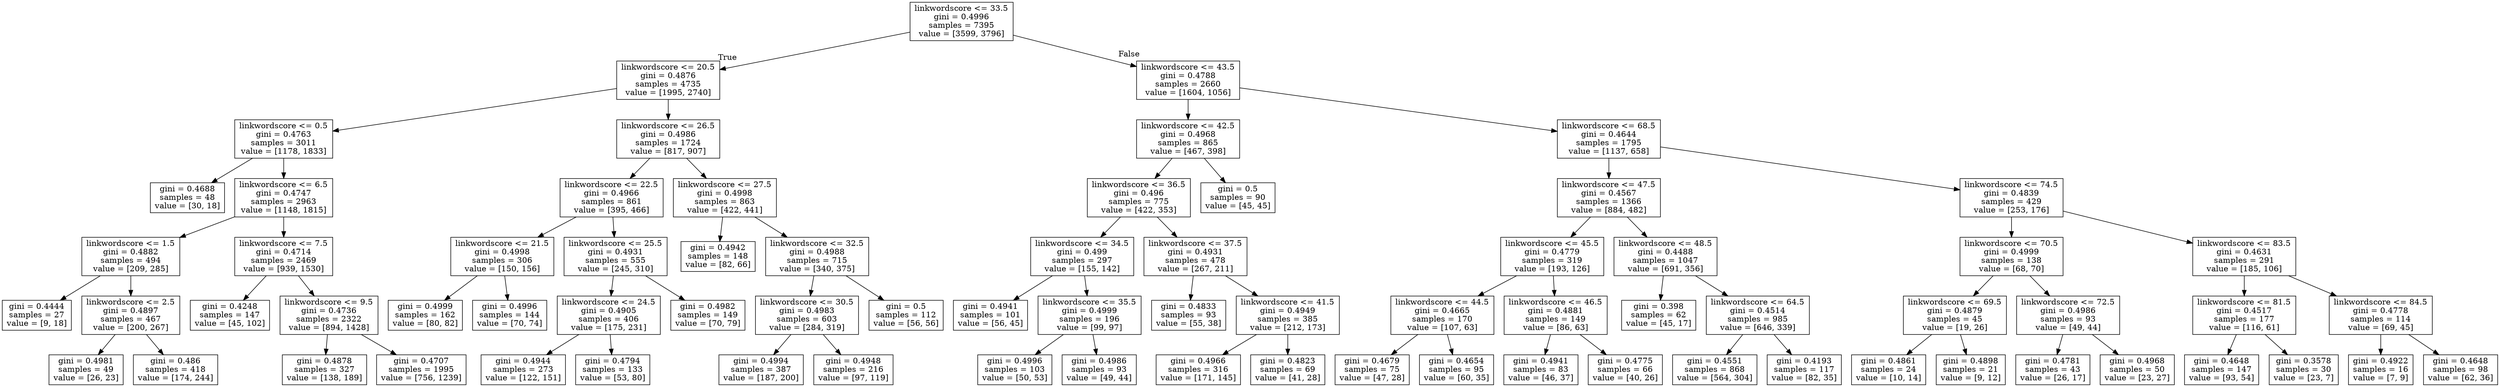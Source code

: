 digraph Tree {
node [shape=box] ;
0 [label="linkwordscore <= 33.5\ngini = 0.4996\nsamples = 7395\nvalue = [3599, 3796]"] ;
1 [label="linkwordscore <= 20.5\ngini = 0.4876\nsamples = 4735\nvalue = [1995, 2740]"] ;
0 -> 1 [labeldistance=2.5, labelangle=45, headlabel="True"] ;
2 [label="linkwordscore <= 0.5\ngini = 0.4763\nsamples = 3011\nvalue = [1178, 1833]"] ;
1 -> 2 ;
3 [label="gini = 0.4688\nsamples = 48\nvalue = [30, 18]"] ;
2 -> 3 ;
4 [label="linkwordscore <= 6.5\ngini = 0.4747\nsamples = 2963\nvalue = [1148, 1815]"] ;
2 -> 4 ;
5 [label="linkwordscore <= 1.5\ngini = 0.4882\nsamples = 494\nvalue = [209, 285]"] ;
4 -> 5 ;
6 [label="gini = 0.4444\nsamples = 27\nvalue = [9, 18]"] ;
5 -> 6 ;
7 [label="linkwordscore <= 2.5\ngini = 0.4897\nsamples = 467\nvalue = [200, 267]"] ;
5 -> 7 ;
8 [label="gini = 0.4981\nsamples = 49\nvalue = [26, 23]"] ;
7 -> 8 ;
9 [label="gini = 0.486\nsamples = 418\nvalue = [174, 244]"] ;
7 -> 9 ;
10 [label="linkwordscore <= 7.5\ngini = 0.4714\nsamples = 2469\nvalue = [939, 1530]"] ;
4 -> 10 ;
11 [label="gini = 0.4248\nsamples = 147\nvalue = [45, 102]"] ;
10 -> 11 ;
12 [label="linkwordscore <= 9.5\ngini = 0.4736\nsamples = 2322\nvalue = [894, 1428]"] ;
10 -> 12 ;
13 [label="gini = 0.4878\nsamples = 327\nvalue = [138, 189]"] ;
12 -> 13 ;
14 [label="gini = 0.4707\nsamples = 1995\nvalue = [756, 1239]"] ;
12 -> 14 ;
15 [label="linkwordscore <= 26.5\ngini = 0.4986\nsamples = 1724\nvalue = [817, 907]"] ;
1 -> 15 ;
16 [label="linkwordscore <= 22.5\ngini = 0.4966\nsamples = 861\nvalue = [395, 466]"] ;
15 -> 16 ;
17 [label="linkwordscore <= 21.5\ngini = 0.4998\nsamples = 306\nvalue = [150, 156]"] ;
16 -> 17 ;
18 [label="gini = 0.4999\nsamples = 162\nvalue = [80, 82]"] ;
17 -> 18 ;
19 [label="gini = 0.4996\nsamples = 144\nvalue = [70, 74]"] ;
17 -> 19 ;
20 [label="linkwordscore <= 25.5\ngini = 0.4931\nsamples = 555\nvalue = [245, 310]"] ;
16 -> 20 ;
21 [label="linkwordscore <= 24.5\ngini = 0.4905\nsamples = 406\nvalue = [175, 231]"] ;
20 -> 21 ;
22 [label="gini = 0.4944\nsamples = 273\nvalue = [122, 151]"] ;
21 -> 22 ;
23 [label="gini = 0.4794\nsamples = 133\nvalue = [53, 80]"] ;
21 -> 23 ;
24 [label="gini = 0.4982\nsamples = 149\nvalue = [70, 79]"] ;
20 -> 24 ;
25 [label="linkwordscore <= 27.5\ngini = 0.4998\nsamples = 863\nvalue = [422, 441]"] ;
15 -> 25 ;
26 [label="gini = 0.4942\nsamples = 148\nvalue = [82, 66]"] ;
25 -> 26 ;
27 [label="linkwordscore <= 32.5\ngini = 0.4988\nsamples = 715\nvalue = [340, 375]"] ;
25 -> 27 ;
28 [label="linkwordscore <= 30.5\ngini = 0.4983\nsamples = 603\nvalue = [284, 319]"] ;
27 -> 28 ;
29 [label="gini = 0.4994\nsamples = 387\nvalue = [187, 200]"] ;
28 -> 29 ;
30 [label="gini = 0.4948\nsamples = 216\nvalue = [97, 119]"] ;
28 -> 30 ;
31 [label="gini = 0.5\nsamples = 112\nvalue = [56, 56]"] ;
27 -> 31 ;
32 [label="linkwordscore <= 43.5\ngini = 0.4788\nsamples = 2660\nvalue = [1604, 1056]"] ;
0 -> 32 [labeldistance=2.5, labelangle=-45, headlabel="False"] ;
33 [label="linkwordscore <= 42.5\ngini = 0.4968\nsamples = 865\nvalue = [467, 398]"] ;
32 -> 33 ;
34 [label="linkwordscore <= 36.5\ngini = 0.496\nsamples = 775\nvalue = [422, 353]"] ;
33 -> 34 ;
35 [label="linkwordscore <= 34.5\ngini = 0.499\nsamples = 297\nvalue = [155, 142]"] ;
34 -> 35 ;
36 [label="gini = 0.4941\nsamples = 101\nvalue = [56, 45]"] ;
35 -> 36 ;
37 [label="linkwordscore <= 35.5\ngini = 0.4999\nsamples = 196\nvalue = [99, 97]"] ;
35 -> 37 ;
38 [label="gini = 0.4996\nsamples = 103\nvalue = [50, 53]"] ;
37 -> 38 ;
39 [label="gini = 0.4986\nsamples = 93\nvalue = [49, 44]"] ;
37 -> 39 ;
40 [label="linkwordscore <= 37.5\ngini = 0.4931\nsamples = 478\nvalue = [267, 211]"] ;
34 -> 40 ;
41 [label="gini = 0.4833\nsamples = 93\nvalue = [55, 38]"] ;
40 -> 41 ;
42 [label="linkwordscore <= 41.5\ngini = 0.4949\nsamples = 385\nvalue = [212, 173]"] ;
40 -> 42 ;
43 [label="gini = 0.4966\nsamples = 316\nvalue = [171, 145]"] ;
42 -> 43 ;
44 [label="gini = 0.4823\nsamples = 69\nvalue = [41, 28]"] ;
42 -> 44 ;
45 [label="gini = 0.5\nsamples = 90\nvalue = [45, 45]"] ;
33 -> 45 ;
46 [label="linkwordscore <= 68.5\ngini = 0.4644\nsamples = 1795\nvalue = [1137, 658]"] ;
32 -> 46 ;
47 [label="linkwordscore <= 47.5\ngini = 0.4567\nsamples = 1366\nvalue = [884, 482]"] ;
46 -> 47 ;
48 [label="linkwordscore <= 45.5\ngini = 0.4779\nsamples = 319\nvalue = [193, 126]"] ;
47 -> 48 ;
49 [label="linkwordscore <= 44.5\ngini = 0.4665\nsamples = 170\nvalue = [107, 63]"] ;
48 -> 49 ;
50 [label="gini = 0.4679\nsamples = 75\nvalue = [47, 28]"] ;
49 -> 50 ;
51 [label="gini = 0.4654\nsamples = 95\nvalue = [60, 35]"] ;
49 -> 51 ;
52 [label="linkwordscore <= 46.5\ngini = 0.4881\nsamples = 149\nvalue = [86, 63]"] ;
48 -> 52 ;
53 [label="gini = 0.4941\nsamples = 83\nvalue = [46, 37]"] ;
52 -> 53 ;
54 [label="gini = 0.4775\nsamples = 66\nvalue = [40, 26]"] ;
52 -> 54 ;
55 [label="linkwordscore <= 48.5\ngini = 0.4488\nsamples = 1047\nvalue = [691, 356]"] ;
47 -> 55 ;
56 [label="gini = 0.398\nsamples = 62\nvalue = [45, 17]"] ;
55 -> 56 ;
57 [label="linkwordscore <= 64.5\ngini = 0.4514\nsamples = 985\nvalue = [646, 339]"] ;
55 -> 57 ;
58 [label="gini = 0.4551\nsamples = 868\nvalue = [564, 304]"] ;
57 -> 58 ;
59 [label="gini = 0.4193\nsamples = 117\nvalue = [82, 35]"] ;
57 -> 59 ;
60 [label="linkwordscore <= 74.5\ngini = 0.4839\nsamples = 429\nvalue = [253, 176]"] ;
46 -> 60 ;
61 [label="linkwordscore <= 70.5\ngini = 0.4999\nsamples = 138\nvalue = [68, 70]"] ;
60 -> 61 ;
62 [label="linkwordscore <= 69.5\ngini = 0.4879\nsamples = 45\nvalue = [19, 26]"] ;
61 -> 62 ;
63 [label="gini = 0.4861\nsamples = 24\nvalue = [10, 14]"] ;
62 -> 63 ;
64 [label="gini = 0.4898\nsamples = 21\nvalue = [9, 12]"] ;
62 -> 64 ;
65 [label="linkwordscore <= 72.5\ngini = 0.4986\nsamples = 93\nvalue = [49, 44]"] ;
61 -> 65 ;
66 [label="gini = 0.4781\nsamples = 43\nvalue = [26, 17]"] ;
65 -> 66 ;
67 [label="gini = 0.4968\nsamples = 50\nvalue = [23, 27]"] ;
65 -> 67 ;
68 [label="linkwordscore <= 83.5\ngini = 0.4631\nsamples = 291\nvalue = [185, 106]"] ;
60 -> 68 ;
69 [label="linkwordscore <= 81.5\ngini = 0.4517\nsamples = 177\nvalue = [116, 61]"] ;
68 -> 69 ;
70 [label="gini = 0.4648\nsamples = 147\nvalue = [93, 54]"] ;
69 -> 70 ;
71 [label="gini = 0.3578\nsamples = 30\nvalue = [23, 7]"] ;
69 -> 71 ;
72 [label="linkwordscore <= 84.5\ngini = 0.4778\nsamples = 114\nvalue = [69, 45]"] ;
68 -> 72 ;
73 [label="gini = 0.4922\nsamples = 16\nvalue = [7, 9]"] ;
72 -> 73 ;
74 [label="gini = 0.4648\nsamples = 98\nvalue = [62, 36]"] ;
72 -> 74 ;
}